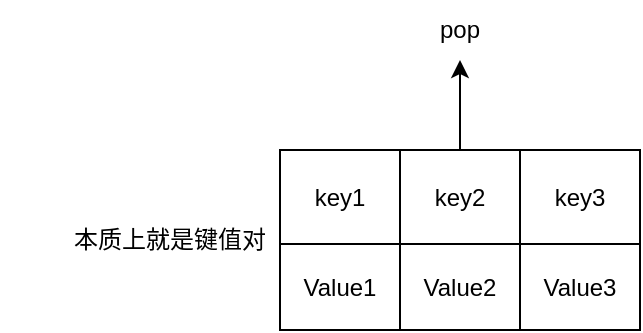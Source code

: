 <mxfile version="28.2.5">
  <diagram name="第 1 页" id="-lMDaENOKaE5-q5ZpfYj">
    <mxGraphModel dx="737" dy="742" grid="1" gridSize="10" guides="1" tooltips="1" connect="1" arrows="1" fold="1" page="1" pageScale="1" pageWidth="827" pageHeight="1169" math="0" shadow="0">
      <root>
        <mxCell id="0" />
        <mxCell id="1" parent="0" />
        <mxCell id="HS-6Sr-q3Ul51RMf3aVK-15" value="" style="childLayout=tableLayout;recursiveResize=0;shadow=0;fillColor=none;" vertex="1" parent="1">
          <mxGeometry x="180" y="130" width="180" height="90" as="geometry" />
        </mxCell>
        <mxCell id="HS-6Sr-q3Ul51RMf3aVK-16" value="" style="shape=tableRow;horizontal=0;startSize=0;swimlaneHead=0;swimlaneBody=0;top=0;left=0;bottom=0;right=0;dropTarget=0;collapsible=0;recursiveResize=0;expand=0;fontStyle=0;fillColor=none;strokeColor=inherit;" vertex="1" parent="HS-6Sr-q3Ul51RMf3aVK-15">
          <mxGeometry width="180" height="47" as="geometry" />
        </mxCell>
        <mxCell id="HS-6Sr-q3Ul51RMf3aVK-17" value="key1" style="connectable=0;recursiveResize=0;strokeColor=inherit;fillColor=none;align=center;whiteSpace=wrap;html=1;" vertex="1" parent="HS-6Sr-q3Ul51RMf3aVK-16">
          <mxGeometry width="60" height="47" as="geometry">
            <mxRectangle width="60" height="47" as="alternateBounds" />
          </mxGeometry>
        </mxCell>
        <mxCell id="HS-6Sr-q3Ul51RMf3aVK-18" value="key2" style="connectable=0;recursiveResize=0;strokeColor=inherit;fillColor=none;align=center;whiteSpace=wrap;html=1;" vertex="1" parent="HS-6Sr-q3Ul51RMf3aVK-16">
          <mxGeometry x="60" width="60" height="47" as="geometry">
            <mxRectangle width="60" height="47" as="alternateBounds" />
          </mxGeometry>
        </mxCell>
        <mxCell id="HS-6Sr-q3Ul51RMf3aVK-19" value="key3" style="connectable=0;recursiveResize=0;strokeColor=inherit;fillColor=none;align=center;whiteSpace=wrap;html=1;" vertex="1" parent="HS-6Sr-q3Ul51RMf3aVK-16">
          <mxGeometry x="120" width="60" height="47" as="geometry">
            <mxRectangle width="60" height="47" as="alternateBounds" />
          </mxGeometry>
        </mxCell>
        <mxCell id="HS-6Sr-q3Ul51RMf3aVK-20" style="shape=tableRow;horizontal=0;startSize=0;swimlaneHead=0;swimlaneBody=0;top=0;left=0;bottom=0;right=0;dropTarget=0;collapsible=0;recursiveResize=0;expand=0;fontStyle=0;fillColor=none;strokeColor=inherit;" vertex="1" parent="HS-6Sr-q3Ul51RMf3aVK-15">
          <mxGeometry y="47" width="180" height="43" as="geometry" />
        </mxCell>
        <mxCell id="HS-6Sr-q3Ul51RMf3aVK-21" value="Value1" style="connectable=0;recursiveResize=0;strokeColor=inherit;fillColor=none;align=center;whiteSpace=wrap;html=1;" vertex="1" parent="HS-6Sr-q3Ul51RMf3aVK-20">
          <mxGeometry width="60" height="43" as="geometry">
            <mxRectangle width="60" height="43" as="alternateBounds" />
          </mxGeometry>
        </mxCell>
        <mxCell id="HS-6Sr-q3Ul51RMf3aVK-22" value="Value2" style="connectable=0;recursiveResize=0;strokeColor=inherit;fillColor=none;align=center;whiteSpace=wrap;html=1;" vertex="1" parent="HS-6Sr-q3Ul51RMf3aVK-20">
          <mxGeometry x="60" width="60" height="43" as="geometry">
            <mxRectangle width="60" height="43" as="alternateBounds" />
          </mxGeometry>
        </mxCell>
        <mxCell id="HS-6Sr-q3Ul51RMf3aVK-23" value="Value3" style="connectable=0;recursiveResize=0;strokeColor=inherit;fillColor=none;align=center;whiteSpace=wrap;html=1;" vertex="1" parent="HS-6Sr-q3Ul51RMf3aVK-20">
          <mxGeometry x="120" width="60" height="43" as="geometry">
            <mxRectangle width="60" height="43" as="alternateBounds" />
          </mxGeometry>
        </mxCell>
        <mxCell id="HS-6Sr-q3Ul51RMf3aVK-32" value="本质上就是键值对" style="text;html=1;align=center;verticalAlign=middle;whiteSpace=wrap;rounded=0;" vertex="1" parent="1">
          <mxGeometry x="40" y="160" width="170" height="30" as="geometry" />
        </mxCell>
        <mxCell id="HS-6Sr-q3Ul51RMf3aVK-33" value="" style="endArrow=classic;html=1;rounded=0;" edge="1" parent="1" target="HS-6Sr-q3Ul51RMf3aVK-34">
          <mxGeometry width="50" height="50" relative="1" as="geometry">
            <mxPoint x="270" y="130" as="sourcePoint" />
            <mxPoint x="270" y="70" as="targetPoint" />
          </mxGeometry>
        </mxCell>
        <mxCell id="HS-6Sr-q3Ul51RMf3aVK-34" value="pop" style="text;html=1;align=center;verticalAlign=middle;whiteSpace=wrap;rounded=0;" vertex="1" parent="1">
          <mxGeometry x="240" y="55" width="60" height="30" as="geometry" />
        </mxCell>
      </root>
    </mxGraphModel>
  </diagram>
</mxfile>
